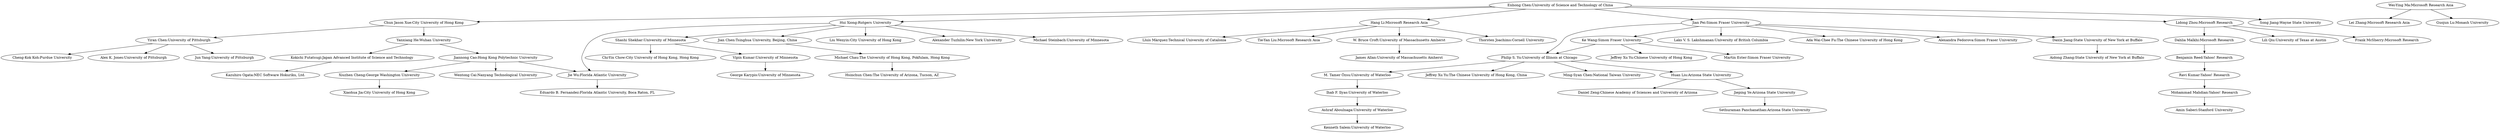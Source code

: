 strict digraph G{
"Yanxiang He:Wuhan University" -> "Jiannong Cao:Hong Kong Polytechnic University"
"Philip S. Yu:University of Illinois at Chicago" -> "Ming-Syan Chen:National Taiwan University"
"Mohammad Mahdian:Yahoo! Research" -> "Amin Saberi:Stanford University"
"Chun Jason Xue:City University of Hong Kong" -> "Yanxiang He:Wuhan University"
"Hang Li:Microsoft Research Asia" -> "W. Bruce Croft:University of Massachusetts Amherst"
"Chun Jason Xue:City University of Hong Kong" -> "Yiran Chen:University of Pittsburgh"
"Jiannong Cao:Hong Kong Polytechnic University" -> "Jie Wu:Florida Atlantic University"
"Jian Pei:Simon Fraser University" -> "Laks V. S. Lakshmanan:University of British Columbia"
"Hui Xiong:Rutgers University" -> "Shashi Shekhar:University of Minnesota"
"Michael Chau:The University of Hong Kong, Pokfulam, Hong Kong" -> "Hsinchun Chen:The University of Arizona, Tucson, AZ"
"Yiran Chen:University of Pittsburgh" -> "Cheng-Kok Koh:Purdue University"
"Dahlia Malkhi:Microsoft Research" -> "Benjamin Reed:Yahoo! Research"
"Enhong Chen:University of Science and Technology of China" -> "Lidong Zhou:Microsoft Research"
"Huan Liu:Arizona State University" -> "Daniel Zeng:Chinese Academy of Sciences and University of Arizona"
"Hui Xiong:Rutgers University" -> "Jie Wu:Florida Atlantic University"
"Hang Li:Microsoft Research Asia" -> "Thorsten Joachims:Cornell University"
"Enhong Chen:University of Science and Technology of China" -> "Chun Jason Xue:City University of Hong Kong"
"Jiannong Cao:Hong Kong Polytechnic University" -> "Xiuzhen Cheng:George Washington University"
"Hui Xiong:Rutgers University" -> "Jian Chen:Tsinghua University, Beijing, China"
"Enhong Chen:University of Science and Technology of China" -> "Hui Xiong:Rutgers University"
"M. Tamer Özsu:University of Waterloo" -> "Ihab F. Ilyas:University of Waterloo"
"Yanxiang He:Wuhan University" -> "Kokichi Futatsugi:Japan Advanced Institute of Science and Technology"
"Hang Li:Microsoft Research Asia" -> "Lluís Màrquez:Technical University of Catalonia"
"Wei-Ying Ma:Microsoft Research Asia" -> "Lei Zhang:Microsoft Research Asia"
"Enhong Chen:University of Science and Technology of China" -> "Song Jiang:Wayne State University"
"Hang Li:Microsoft Research Asia" -> "Tie-Yan Liu:Microsoft Research Asia"
"Jian Pei:Simon Fraser University" -> "Ke Wang:Simon Fraser University"
"Lidong Zhou:Microsoft Research" -> "Lili Qiu:University of Texas at Austin"
"Hui Xiong:Rutgers University" -> "Liu Wenyin:City University of Hong Kong"
"Lidong Zhou:Microsoft Research" -> "Dahlia Malkhi:Microsoft Research"
"Ravi Kumar:Yahoo! Research" -> "Mohammad Mahdian:Yahoo! Research"
"Ke Wang:Simon Fraser University" -> "Philip S. Yu:University of Illinois at Chicago"
"Huan Liu:Arizona State University" -> "Jieping Ye:Arizona State University"
"Jian Pei:Simon Fraser University" -> "Ada Wai-Chee Fu:The Chinese University of Hong Kong"
"Jian Chen:Tsinghua University, Beijing, China" -> "Michael Chau:The University of Hong Kong, Pokfulam, Hong Kong"
"Philip S. Yu:University of Illinois at Chicago" -> "M. Tamer Özsu:University of Waterloo"
"W. Bruce Croft:University of Massachusetts Amherst" -> "James Allan:University of Massachusetts Amherst"
"Benjamin Reed:Yahoo! Research" -> "Ravi Kumar:Yahoo! Research"
"Jian Pei:Simon Fraser University" -> "Alexandra Fedorova:Simon Fraser University"
"Yiran Chen:University of Pittsburgh" -> "Alex K. Jones:University of Pittsburgh"
"Ihab F. Ilyas:University of Waterloo" -> "Ashraf Aboulnaga:University of Waterloo"
"Yiran Chen:University of Pittsburgh" -> "Jun Yang:University of Pittsburgh"
"Lidong Zhou:Microsoft Research" -> "Frank McSherry:Microsoft Research"
"Ashraf Aboulnaga:University of Waterloo" -> "Kenneth Salem:University of Waterloo"
"Shashi Shekhar:University of Minnesota" -> "Chi-Yin Chow:City University of Hong Kong, Hong Kong"
"Vipin Kumar:University of Minnesota" -> "George Karypis:University of Minnesota"
"Daxin Jiang:State University of New York at Buffalo" -> "Aidong Zhang:State University of New York at Buffalo"
"Xiuzhen Cheng:George Washington University" -> "Xiaohua Jia:City University of Hong Kong"
"Ke Wang:Simon Fraser University" -> "Martin Ester:Simon Fraser University"
"Jie Wu:Florida Atlantic University" -> "Eduardo B. Fernandez:Florida Atlantic University, Boca Raton, FL"
"Philip S. Yu:University of Illinois at Chicago" -> "Jeffrey Xu Yu:The Chinese University of Hong Kong, China"
"Hui Xiong:Rutgers University" -> "Alexander Tuzhilin:New York University"
"Enhong Chen:University of Science and Technology of China" -> "Jian Pei:Simon Fraser University"
"Jian Pei:Simon Fraser University" -> "Philip S. Yu:University of Illinois at Chicago"
"Ke Wang:Simon Fraser University" -> "Jeffrey Xu Yu:Chinese University of Hong Kong"
"Kokichi Futatsugi:Japan Advanced Institute of Science and Technology" -> "Kazuhiro Ogata:NEC Software Hokuriku, Ltd."
"Enhong Chen:University of Science and Technology of China" -> "Hang Li:Microsoft Research Asia"
"Jieping Ye:Arizona State University" -> "Sethuraman Panchanathan:Arizona State University"
"Wei-Ying Ma:Microsoft Research Asia" -> "Guojun Lu:Monash University"
"Jiannong Cao:Hong Kong Polytechnic University" -> "Wentong Cai:Nanyang Technological University"
"Philip S. Yu:University of Illinois at Chicago" -> "Huan Liu:Arizona State University"
"Jian Pei:Simon Fraser University" -> "Daxin Jiang:State University of New York at Buffalo"
"Hui Xiong:Rutgers University" -> "Michael Steinbach:University of Minnesota"
"Shashi Shekhar:University of Minnesota" -> "Vipin Kumar:University of Minnesota"
}